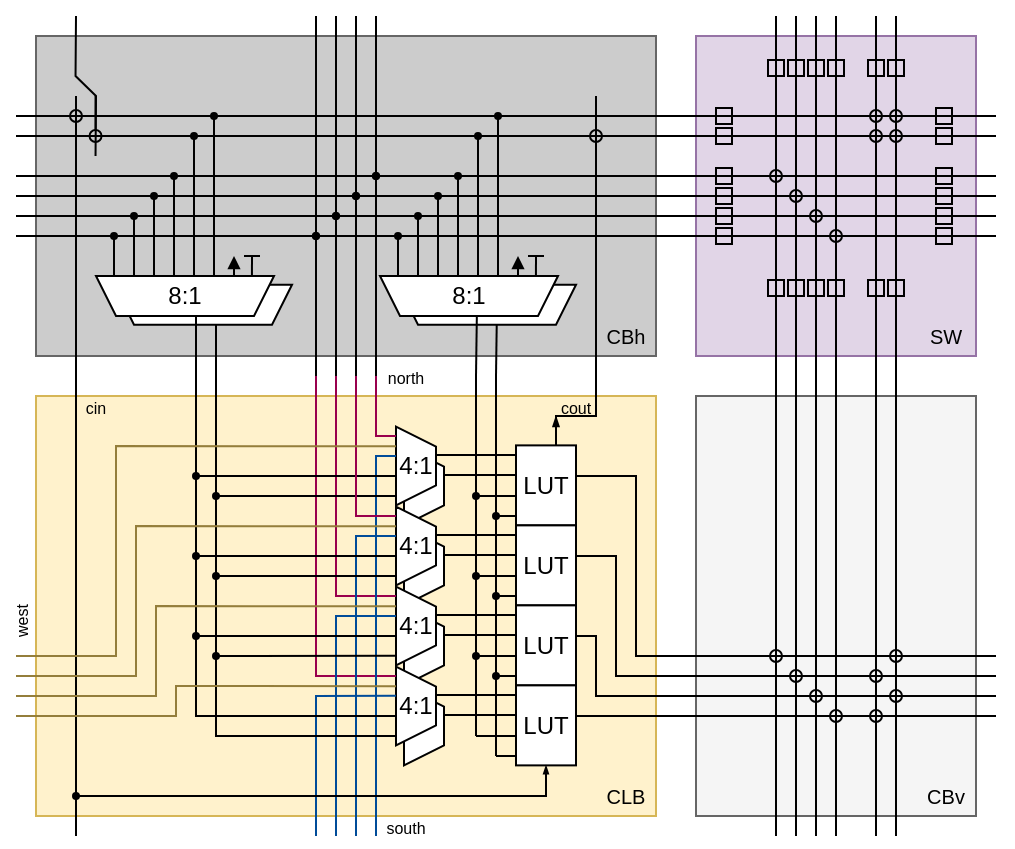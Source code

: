 <mxfile version="20.6.2" type="device"><diagram id="9KGzQhtidho0yr76nwJ4" name="Page-1"><mxGraphModel dx="777" dy="504" grid="1" gridSize="10" guides="0" tooltips="1" connect="1" arrows="1" fold="1" page="1" pageScale="1" pageWidth="827" pageHeight="1169" math="0" shadow="0"><root><mxCell id="0"/><mxCell id="1" parent="0"/><mxCell id="bEWMWgWFXNV8ZKnq5Obx-1" value="" style="rounded=0;whiteSpace=wrap;html=1;fillColor=#fff2cc;strokeColor=#d6b656;" parent="1" vertex="1"><mxGeometry x="80" y="270" width="310" height="210" as="geometry"/></mxCell><mxCell id="BEiH9vNHT9M3Co6_IEp4-1" value="" style="rounded=0;whiteSpace=wrap;html=1;fillColor=#CCCCCC;strokeColor=#666666;fontColor=#333333;" parent="1" vertex="1"><mxGeometry x="80" y="90" width="310" height="160" as="geometry"/></mxCell><mxCell id="BEiH9vNHT9M3Co6_IEp4-317" value="" style="endArrow=none;html=1;rounded=0;endFill=0;startArrow=blockThin;startFill=1;startSize=3;" parent="1" edge="1"><mxGeometry width="50" height="50" relative="1" as="geometry"><mxPoint x="340" y="280" as="sourcePoint"/><mxPoint x="340" y="300" as="targetPoint"/><Array as="points"/></mxGeometry></mxCell><mxCell id="BEiH9vNHT9M3Co6_IEp4-312" value="" style="endArrow=none;html=1;rounded=0;" parent="1" edge="1"><mxGeometry width="50" height="50" relative="1" as="geometry"><mxPoint x="360" y="260" as="sourcePoint"/><mxPoint x="340" y="300" as="targetPoint"/><Array as="points"><mxPoint x="360" y="280"/><mxPoint x="340" y="280"/></Array></mxGeometry></mxCell><mxCell id="BEiH9vNHT9M3Co6_IEp4-6" value="" style="rounded=0;whiteSpace=wrap;html=1;fillColor=#f5f5f5;strokeColor=#666666;fontColor=#333333;" parent="1" vertex="1"><mxGeometry x="410" y="270" width="140" height="210" as="geometry"/></mxCell><mxCell id="BEiH9vNHT9M3Co6_IEp4-21" value="" style="endArrow=none;html=1;rounded=0;" parent="1" edge="1"><mxGeometry width="50" height="50" relative="1" as="geometry"><mxPoint x="500" y="260" as="sourcePoint"/><mxPoint x="500" y="490" as="targetPoint"/><Array as="points"><mxPoint x="500" y="300"/><mxPoint x="500" y="310"/></Array></mxGeometry></mxCell><mxCell id="BEiH9vNHT9M3Co6_IEp4-22" value="" style="endArrow=none;html=1;rounded=0;" parent="1" edge="1"><mxGeometry width="50" height="50" relative="1" as="geometry"><mxPoint x="510" y="260" as="sourcePoint"/><mxPoint x="510" y="490" as="targetPoint"/><Array as="points"><mxPoint x="510" y="300"/><mxPoint x="510" y="310"/></Array></mxGeometry></mxCell><mxCell id="BEiH9vNHT9M3Co6_IEp4-56" value="CBv" style="text;html=1;strokeColor=none;fillColor=none;align=center;verticalAlign=middle;whiteSpace=wrap;rounded=0;strokeWidth=2;fontSize=10;" parent="1" vertex="1"><mxGeometry x="520" y="460" width="30" height="20" as="geometry"/></mxCell><mxCell id="BEiH9vNHT9M3Co6_IEp4-92" value="" style="endArrow=none;html=1;rounded=0;" parent="1" edge="1"><mxGeometry width="50" height="50" relative="1" as="geometry"><mxPoint x="300" y="440" as="sourcePoint"/><mxPoint x="300" y="260" as="targetPoint"/></mxGeometry></mxCell><mxCell id="BEiH9vNHT9M3Co6_IEp4-93" value="" style="endArrow=none;html=1;rounded=0;" parent="1" edge="1"><mxGeometry width="50" height="50" relative="1" as="geometry"><mxPoint x="310" y="450" as="sourcePoint"/><mxPoint x="310" y="260" as="targetPoint"/></mxGeometry></mxCell><mxCell id="BEiH9vNHT9M3Co6_IEp4-204" value="" style="group" parent="1" vertex="1" connectable="0"><mxGeometry x="260" y="280" width="90" height="54.69" as="geometry"/></mxCell><mxCell id="BEiH9vNHT9M3Co6_IEp4-202" value="" style="endArrow=none;html=1;rounded=0;startArrow=none;startFill=0;endSize=4;startSize=3;strokeWidth=1;entryX=0;entryY=0.5;entryDx=0;entryDy=0;" parent="BEiH9vNHT9M3Co6_IEp4-204" edge="1"><mxGeometry width="50" height="50" relative="1" as="geometry"><mxPoint x="20" y="29.55" as="sourcePoint"/><mxPoint x="60" y="29.55" as="targetPoint"/></mxGeometry></mxCell><mxCell id="BEiH9vNHT9M3Co6_IEp4-201" value="" style="shape=trapezoid;perimeter=trapezoidPerimeter;whiteSpace=wrap;html=1;fixedSize=1;size=10;direction=south;" parent="BEiH9vNHT9M3Co6_IEp4-204" vertex="1"><mxGeometry x="4" y="15.31" width="20" height="39.38" as="geometry"/></mxCell><mxCell id="BEiH9vNHT9M3Co6_IEp4-193" value="LUT" style="rounded=0;whiteSpace=wrap;html=1;" parent="BEiH9vNHT9M3Co6_IEp4-204" vertex="1"><mxGeometry x="60" y="14.69" width="30" height="40" as="geometry"/></mxCell><mxCell id="BEiH9vNHT9M3Co6_IEp4-194" value="4:1" style="shape=trapezoid;perimeter=trapezoidPerimeter;whiteSpace=wrap;html=1;fixedSize=1;size=10;direction=south;" parent="BEiH9vNHT9M3Co6_IEp4-204" vertex="1"><mxGeometry y="5.31" width="20" height="39.38" as="geometry"/></mxCell><mxCell id="BEiH9vNHT9M3Co6_IEp4-195" value="" style="endArrow=none;html=1;rounded=0;startArrow=oval;startFill=1;endSize=4;startSize=3;strokeWidth=1;" parent="BEiH9vNHT9M3Co6_IEp4-204" edge="1"><mxGeometry width="50" height="50" relative="1" as="geometry"><mxPoint x="50" y="50" as="sourcePoint"/><mxPoint x="60" y="50" as="targetPoint"/></mxGeometry></mxCell><mxCell id="BEiH9vNHT9M3Co6_IEp4-196" value="" style="endArrow=none;html=1;rounded=0;startArrow=oval;startFill=1;endSize=4;startSize=3;strokeWidth=1;" parent="BEiH9vNHT9M3Co6_IEp4-204" edge="1"><mxGeometry width="50" height="50" relative="1" as="geometry"><mxPoint x="40" y="40" as="sourcePoint"/><mxPoint x="60" y="40" as="targetPoint"/></mxGeometry></mxCell><mxCell id="BEiH9vNHT9M3Co6_IEp4-203" value="" style="endArrow=none;html=1;rounded=0;startArrow=none;startFill=0;endSize=4;startSize=3;strokeWidth=1;entryX=0;entryY=0.5;entryDx=0;entryDy=0;" parent="BEiH9vNHT9M3Co6_IEp4-204" edge="1"><mxGeometry width="50" height="50" relative="1" as="geometry"><mxPoint x="20.0" y="19.55" as="sourcePoint"/><mxPoint x="60.0" y="19.55" as="targetPoint"/></mxGeometry></mxCell><mxCell id="BEiH9vNHT9M3Co6_IEp4-205" value="" style="group" parent="1" vertex="1" connectable="0"><mxGeometry x="260" y="320" width="90" height="54.69" as="geometry"/></mxCell><mxCell id="BEiH9vNHT9M3Co6_IEp4-206" value="" style="endArrow=none;html=1;rounded=0;startArrow=none;startFill=0;endSize=4;startSize=3;strokeWidth=1;entryX=0;entryY=0.5;entryDx=0;entryDy=0;" parent="BEiH9vNHT9M3Co6_IEp4-205" edge="1"><mxGeometry width="50" height="50" relative="1" as="geometry"><mxPoint x="20" y="29.55" as="sourcePoint"/><mxPoint x="60" y="29.55" as="targetPoint"/></mxGeometry></mxCell><mxCell id="BEiH9vNHT9M3Co6_IEp4-207" value="" style="shape=trapezoid;perimeter=trapezoidPerimeter;whiteSpace=wrap;html=1;fixedSize=1;size=10;direction=south;" parent="BEiH9vNHT9M3Co6_IEp4-205" vertex="1"><mxGeometry x="4" y="15.31" width="20" height="39.38" as="geometry"/></mxCell><mxCell id="BEiH9vNHT9M3Co6_IEp4-208" value="LUT" style="rounded=0;whiteSpace=wrap;html=1;" parent="BEiH9vNHT9M3Co6_IEp4-205" vertex="1"><mxGeometry x="60" y="14.69" width="30" height="40" as="geometry"/></mxCell><mxCell id="BEiH9vNHT9M3Co6_IEp4-209" value="4:1" style="shape=trapezoid;perimeter=trapezoidPerimeter;whiteSpace=wrap;html=1;fixedSize=1;size=10;direction=south;" parent="BEiH9vNHT9M3Co6_IEp4-205" vertex="1"><mxGeometry y="5.31" width="20" height="39.38" as="geometry"/></mxCell><mxCell id="BEiH9vNHT9M3Co6_IEp4-210" value="" style="endArrow=none;html=1;rounded=0;startArrow=oval;startFill=1;endSize=4;startSize=3;strokeWidth=1;" parent="BEiH9vNHT9M3Co6_IEp4-205" edge="1"><mxGeometry width="50" height="50" relative="1" as="geometry"><mxPoint x="50" y="50" as="sourcePoint"/><mxPoint x="60" y="50" as="targetPoint"/></mxGeometry></mxCell><mxCell id="BEiH9vNHT9M3Co6_IEp4-211" value="" style="endArrow=none;html=1;rounded=0;startArrow=oval;startFill=1;endSize=4;startSize=3;strokeWidth=1;" parent="BEiH9vNHT9M3Co6_IEp4-205" edge="1"><mxGeometry width="50" height="50" relative="1" as="geometry"><mxPoint x="40" y="40" as="sourcePoint"/><mxPoint x="60" y="40" as="targetPoint"/></mxGeometry></mxCell><mxCell id="BEiH9vNHT9M3Co6_IEp4-212" value="" style="endArrow=none;html=1;rounded=0;startArrow=none;startFill=0;endSize=4;startSize=3;strokeWidth=1;entryX=0;entryY=0.5;entryDx=0;entryDy=0;" parent="BEiH9vNHT9M3Co6_IEp4-205" edge="1"><mxGeometry width="50" height="50" relative="1" as="geometry"><mxPoint x="20.0" y="19.55" as="sourcePoint"/><mxPoint x="60.0" y="19.55" as="targetPoint"/></mxGeometry></mxCell><mxCell id="BEiH9vNHT9M3Co6_IEp4-213" value="" style="group" parent="1" vertex="1" connectable="0"><mxGeometry x="260" y="360" width="90" height="54.69" as="geometry"/></mxCell><mxCell id="BEiH9vNHT9M3Co6_IEp4-214" value="" style="endArrow=none;html=1;rounded=0;startArrow=none;startFill=0;endSize=4;startSize=3;strokeWidth=1;entryX=0;entryY=0.5;entryDx=0;entryDy=0;" parent="BEiH9vNHT9M3Co6_IEp4-213" edge="1"><mxGeometry width="50" height="50" relative="1" as="geometry"><mxPoint x="20" y="29.55" as="sourcePoint"/><mxPoint x="60" y="29.55" as="targetPoint"/></mxGeometry></mxCell><mxCell id="BEiH9vNHT9M3Co6_IEp4-215" value="" style="shape=trapezoid;perimeter=trapezoidPerimeter;whiteSpace=wrap;html=1;fixedSize=1;size=10;direction=south;" parent="BEiH9vNHT9M3Co6_IEp4-213" vertex="1"><mxGeometry x="4" y="15.31" width="20" height="39.38" as="geometry"/></mxCell><mxCell id="BEiH9vNHT9M3Co6_IEp4-216" value="LUT" style="rounded=0;whiteSpace=wrap;html=1;" parent="BEiH9vNHT9M3Co6_IEp4-213" vertex="1"><mxGeometry x="60" y="14.69" width="30" height="40" as="geometry"/></mxCell><mxCell id="BEiH9vNHT9M3Co6_IEp4-217" value="4:1" style="shape=trapezoid;perimeter=trapezoidPerimeter;whiteSpace=wrap;html=1;fixedSize=1;size=10;direction=south;" parent="BEiH9vNHT9M3Co6_IEp4-213" vertex="1"><mxGeometry y="5.31" width="20" height="39.38" as="geometry"/></mxCell><mxCell id="BEiH9vNHT9M3Co6_IEp4-218" value="" style="endArrow=none;html=1;rounded=0;startArrow=oval;startFill=1;endSize=4;startSize=3;strokeWidth=1;" parent="BEiH9vNHT9M3Co6_IEp4-213" edge="1"><mxGeometry width="50" height="50" relative="1" as="geometry"><mxPoint x="50" y="50" as="sourcePoint"/><mxPoint x="60" y="50" as="targetPoint"/></mxGeometry></mxCell><mxCell id="BEiH9vNHT9M3Co6_IEp4-219" value="" style="endArrow=none;html=1;rounded=0;startArrow=oval;startFill=1;endSize=4;startSize=3;strokeWidth=1;" parent="BEiH9vNHT9M3Co6_IEp4-213" edge="1"><mxGeometry width="50" height="50" relative="1" as="geometry"><mxPoint x="40" y="40" as="sourcePoint"/><mxPoint x="60" y="40" as="targetPoint"/></mxGeometry></mxCell><mxCell id="BEiH9vNHT9M3Co6_IEp4-220" value="" style="endArrow=none;html=1;rounded=0;startArrow=none;startFill=0;endSize=4;startSize=3;strokeWidth=1;entryX=0;entryY=0.5;entryDx=0;entryDy=0;" parent="BEiH9vNHT9M3Co6_IEp4-213" edge="1"><mxGeometry width="50" height="50" relative="1" as="geometry"><mxPoint x="20.0" y="19.55" as="sourcePoint"/><mxPoint x="60.0" y="19.55" as="targetPoint"/></mxGeometry></mxCell><mxCell id="BEiH9vNHT9M3Co6_IEp4-221" value="" style="group" parent="1" vertex="1" connectable="0"><mxGeometry x="260" y="400" width="90" height="54.69" as="geometry"/></mxCell><mxCell id="BEiH9vNHT9M3Co6_IEp4-222" value="" style="endArrow=none;html=1;rounded=0;startArrow=none;startFill=0;endSize=4;startSize=3;strokeWidth=1;entryX=0;entryY=0.5;entryDx=0;entryDy=0;" parent="BEiH9vNHT9M3Co6_IEp4-221" edge="1"><mxGeometry width="50" height="50" relative="1" as="geometry"><mxPoint x="20" y="29.55" as="sourcePoint"/><mxPoint x="60" y="29.55" as="targetPoint"/></mxGeometry></mxCell><mxCell id="BEiH9vNHT9M3Co6_IEp4-223" value="" style="shape=trapezoid;perimeter=trapezoidPerimeter;whiteSpace=wrap;html=1;fixedSize=1;size=10;direction=south;" parent="BEiH9vNHT9M3Co6_IEp4-221" vertex="1"><mxGeometry x="4" y="15.31" width="20" height="39.38" as="geometry"/></mxCell><mxCell id="BEiH9vNHT9M3Co6_IEp4-224" value="LUT" style="rounded=0;whiteSpace=wrap;html=1;" parent="BEiH9vNHT9M3Co6_IEp4-221" vertex="1"><mxGeometry x="60" y="14.69" width="30" height="40" as="geometry"/></mxCell><mxCell id="BEiH9vNHT9M3Co6_IEp4-225" value="4:1" style="shape=trapezoid;perimeter=trapezoidPerimeter;whiteSpace=wrap;html=1;fixedSize=1;size=10;direction=south;" parent="BEiH9vNHT9M3Co6_IEp4-221" vertex="1"><mxGeometry y="5.31" width="20" height="39.38" as="geometry"/></mxCell><mxCell id="BEiH9vNHT9M3Co6_IEp4-226" value="" style="endArrow=none;html=1;rounded=0;startArrow=none;startFill=0;endSize=4;startSize=3;strokeWidth=1;" parent="BEiH9vNHT9M3Co6_IEp4-221" edge="1"><mxGeometry width="50" height="50" relative="1" as="geometry"><mxPoint x="50" y="50" as="sourcePoint"/><mxPoint x="60" y="50" as="targetPoint"/></mxGeometry></mxCell><mxCell id="BEiH9vNHT9M3Co6_IEp4-227" value="" style="endArrow=none;html=1;rounded=0;startArrow=none;startFill=0;endSize=4;startSize=3;strokeWidth=1;" parent="BEiH9vNHT9M3Co6_IEp4-221" edge="1"><mxGeometry width="50" height="50" relative="1" as="geometry"><mxPoint x="40" y="40" as="sourcePoint"/><mxPoint x="60" y="40" as="targetPoint"/></mxGeometry></mxCell><mxCell id="BEiH9vNHT9M3Co6_IEp4-228" value="" style="endArrow=none;html=1;rounded=0;startArrow=none;startFill=0;endSize=4;startSize=3;strokeWidth=1;entryX=0;entryY=0.5;entryDx=0;entryDy=0;" parent="BEiH9vNHT9M3Co6_IEp4-221" edge="1"><mxGeometry width="50" height="50" relative="1" as="geometry"><mxPoint x="20.0" y="19.55" as="sourcePoint"/><mxPoint x="60.0" y="19.55" as="targetPoint"/></mxGeometry></mxCell><mxCell id="BEiH9vNHT9M3Co6_IEp4-230" value="" style="endArrow=none;html=1;rounded=0;strokeColor=#99004D;" parent="1" edge="1"><mxGeometry width="50" height="50" relative="1" as="geometry"><mxPoint x="260" y="290" as="sourcePoint"/><mxPoint x="250" y="260" as="targetPoint"/><Array as="points"><mxPoint x="250" y="290"/></Array></mxGeometry></mxCell><mxCell id="BEiH9vNHT9M3Co6_IEp4-234" value="" style="endArrow=none;html=1;rounded=0;strokeColor=#99004D;" parent="1" edge="1"><mxGeometry width="50" height="50" relative="1" as="geometry"><mxPoint x="260" y="370" as="sourcePoint"/><mxPoint x="230" y="260" as="targetPoint"/><Array as="points"><mxPoint x="230" y="370"/></Array></mxGeometry></mxCell><mxCell id="BEiH9vNHT9M3Co6_IEp4-235" value="" style="endArrow=none;html=1;rounded=0;strokeColor=#99004D;" parent="1" edge="1"><mxGeometry width="50" height="50" relative="1" as="geometry"><mxPoint x="260" y="410.0" as="sourcePoint"/><mxPoint x="220" y="260" as="targetPoint"/><Array as="points"><mxPoint x="220" y="410"/></Array></mxGeometry></mxCell><mxCell id="BEiH9vNHT9M3Co6_IEp4-236" value="" style="endArrow=none;html=1;rounded=0;strokeColor=#004C99;" parent="1" edge="1"><mxGeometry width="50" height="50" relative="1" as="geometry"><mxPoint x="260" y="300.0" as="sourcePoint"/><mxPoint x="250" y="490" as="targetPoint"/><Array as="points"><mxPoint x="250" y="300"/></Array></mxGeometry></mxCell><mxCell id="BEiH9vNHT9M3Co6_IEp4-237" value="" style="endArrow=oval;html=1;rounded=0;startArrow=none;startFill=0;endFill=1;endSize=3;" parent="1" edge="1"><mxGeometry width="50" height="50" relative="1" as="geometry"><mxPoint x="260" y="310" as="sourcePoint"/><mxPoint x="160" y="310" as="targetPoint"/></mxGeometry></mxCell><mxCell id="BEiH9vNHT9M3Co6_IEp4-238" value="" style="endArrow=oval;html=1;rounded=0;startArrow=none;startFill=0;endFill=1;endSize=3;" parent="1" edge="1"><mxGeometry width="50" height="50" relative="1" as="geometry"><mxPoint x="260" y="320" as="sourcePoint"/><mxPoint x="170" y="320" as="targetPoint"/></mxGeometry></mxCell><mxCell id="BEiH9vNHT9M3Co6_IEp4-239" value="" style="endArrow=none;html=1;rounded=0;strokeColor=#99004D;" parent="1" edge="1"><mxGeometry width="50" height="50" relative="1" as="geometry"><mxPoint x="260" y="330" as="sourcePoint"/><mxPoint x="240" y="260" as="targetPoint"/><Array as="points"><mxPoint x="240" y="330"/></Array></mxGeometry></mxCell><mxCell id="BEiH9vNHT9M3Co6_IEp4-240" value="" style="endArrow=none;html=1;rounded=0;strokeColor=#004C99;" parent="1" edge="1"><mxGeometry width="50" height="50" relative="1" as="geometry"><mxPoint x="260" y="340" as="sourcePoint"/><mxPoint x="240" y="490" as="targetPoint"/><Array as="points"><mxPoint x="240" y="340"/></Array></mxGeometry></mxCell><mxCell id="BEiH9vNHT9M3Co6_IEp4-242" value="" style="endArrow=oval;html=1;rounded=0;endSize=3;endFill=1;" parent="1" edge="1"><mxGeometry width="50" height="50" relative="1" as="geometry"><mxPoint x="260" y="350" as="sourcePoint"/><mxPoint x="160" y="350" as="targetPoint"/></mxGeometry></mxCell><mxCell id="BEiH9vNHT9M3Co6_IEp4-243" value="" style="endArrow=oval;html=1;rounded=0;endSize=3;endFill=1;" parent="1" edge="1"><mxGeometry width="50" height="50" relative="1" as="geometry"><mxPoint x="260" y="360" as="sourcePoint"/><mxPoint x="170" y="360" as="targetPoint"/></mxGeometry></mxCell><mxCell id="BEiH9vNHT9M3Co6_IEp4-244" value="" style="endArrow=none;html=1;rounded=0;strokeColor=#004C99;" parent="1" edge="1"><mxGeometry width="50" height="50" relative="1" as="geometry"><mxPoint x="260" y="380" as="sourcePoint"/><mxPoint x="230" y="490" as="targetPoint"/><Array as="points"><mxPoint x="230" y="380"/></Array></mxGeometry></mxCell><mxCell id="BEiH9vNHT9M3Co6_IEp4-245" value="" style="endArrow=oval;html=1;rounded=0;endSize=3;endFill=1;" parent="1" edge="1"><mxGeometry width="50" height="50" relative="1" as="geometry"><mxPoint x="260" y="390" as="sourcePoint"/><mxPoint x="160" y="390" as="targetPoint"/></mxGeometry></mxCell><mxCell id="BEiH9vNHT9M3Co6_IEp4-246" value="" style="endArrow=oval;html=1;rounded=0;endSize=3;endFill=1;" parent="1" edge="1"><mxGeometry width="50" height="50" relative="1" as="geometry"><mxPoint x="260" y="399.84" as="sourcePoint"/><mxPoint x="170" y="400" as="targetPoint"/></mxGeometry></mxCell><mxCell id="BEiH9vNHT9M3Co6_IEp4-247" value="" style="endArrow=none;html=1;rounded=0;strokeColor=#004C99;" parent="1" edge="1"><mxGeometry width="50" height="50" relative="1" as="geometry"><mxPoint x="260" y="419.92" as="sourcePoint"/><mxPoint x="220" y="490" as="targetPoint"/><Array as="points"><mxPoint x="220" y="420"/></Array></mxGeometry></mxCell><mxCell id="BEiH9vNHT9M3Co6_IEp4-248" value="" style="endArrow=none;html=1;rounded=0;" parent="1" edge="1"><mxGeometry width="50" height="50" relative="1" as="geometry"><mxPoint x="260" y="430.0" as="sourcePoint"/><mxPoint x="160" y="260" as="targetPoint"/><Array as="points"><mxPoint x="160" y="430"/></Array></mxGeometry></mxCell><mxCell id="BEiH9vNHT9M3Co6_IEp4-249" value="" style="endArrow=none;html=1;rounded=0;" parent="1" edge="1"><mxGeometry width="50" height="50" relative="1" as="geometry"><mxPoint x="260" y="440.0" as="sourcePoint"/><mxPoint x="170" y="260" as="targetPoint"/><Array as="points"><mxPoint x="170" y="440"/></Array></mxGeometry></mxCell><mxCell id="BEiH9vNHT9M3Co6_IEp4-310" value="" style="endArrow=none;html=1;rounded=0;exitX=0.5;exitY=1;exitDx=0;exitDy=0;endFill=0;startArrow=blockThin;startFill=1;endSize=5;startSize=2;" parent="1" source="BEiH9vNHT9M3Co6_IEp4-224" edge="1"><mxGeometry width="50" height="50" relative="1" as="geometry"><mxPoint x="340" y="460" as="sourcePoint"/><mxPoint x="100" y="260" as="targetPoint"/><Array as="points"><mxPoint x="335" y="470"/><mxPoint x="100" y="470"/></Array></mxGeometry></mxCell><mxCell id="BEiH9vNHT9M3Co6_IEp4-313" value="" style="endArrow=none;html=1;rounded=0;" parent="1" edge="1"><mxGeometry width="50" height="50" relative="1" as="geometry"><mxPoint x="400" y="400" as="sourcePoint"/><mxPoint x="350" y="310" as="targetPoint"/><Array as="points"><mxPoint x="380" y="400"/><mxPoint x="380" y="310"/><mxPoint x="350" y="310"/></Array></mxGeometry></mxCell><mxCell id="BEiH9vNHT9M3Co6_IEp4-314" value="" style="endArrow=none;html=1;rounded=0;" parent="1" edge="1"><mxGeometry width="50" height="50" relative="1" as="geometry"><mxPoint x="400" y="410" as="sourcePoint"/><mxPoint x="350" y="350" as="targetPoint"/><Array as="points"><mxPoint x="370" y="410"/><mxPoint x="370" y="350"/><mxPoint x="350" y="350"/></Array></mxGeometry></mxCell><mxCell id="BEiH9vNHT9M3Co6_IEp4-315" value="" style="endArrow=none;html=1;rounded=0;" parent="1" edge="1"><mxGeometry width="50" height="50" relative="1" as="geometry"><mxPoint x="400" y="420" as="sourcePoint"/><mxPoint x="350" y="390" as="targetPoint"/><Array as="points"><mxPoint x="360" y="420"/><mxPoint x="360" y="390"/><mxPoint x="350" y="390"/></Array></mxGeometry></mxCell><mxCell id="BEiH9vNHT9M3Co6_IEp4-316" value="" style="endArrow=none;html=1;rounded=0;" parent="1" edge="1"><mxGeometry width="50" height="50" relative="1" as="geometry"><mxPoint x="400" y="430" as="sourcePoint"/><mxPoint x="350" y="430" as="targetPoint"/><Array as="points"><mxPoint x="350" y="430"/></Array></mxGeometry></mxCell><mxCell id="_3s3jiyZv3Z9UE-ZHLpk-1" value="" style="endArrow=none;html=1;rounded=0;" parent="1" edge="1"><mxGeometry width="50" height="50" relative="1" as="geometry"><mxPoint x="450" y="260" as="sourcePoint"/><mxPoint x="450" y="490" as="targetPoint"/><Array as="points"/></mxGeometry></mxCell><mxCell id="_3s3jiyZv3Z9UE-ZHLpk-2" value="" style="endArrow=none;html=1;rounded=0;" parent="1" edge="1"><mxGeometry width="50" height="50" relative="1" as="geometry"><mxPoint x="460" y="260" as="sourcePoint"/><mxPoint x="460" y="490.0" as="targetPoint"/><Array as="points"/></mxGeometry></mxCell><mxCell id="_3s3jiyZv3Z9UE-ZHLpk-3" value="" style="endArrow=none;html=1;rounded=0;" parent="1" edge="1"><mxGeometry width="50" height="50" relative="1" as="geometry"><mxPoint x="470" y="260" as="sourcePoint"/><mxPoint x="470" y="490.0" as="targetPoint"/><Array as="points"/></mxGeometry></mxCell><mxCell id="_3s3jiyZv3Z9UE-ZHLpk-4" value="" style="endArrow=none;html=1;rounded=0;" parent="1" edge="1"><mxGeometry width="50" height="50" relative="1" as="geometry"><mxPoint x="480" y="260" as="sourcePoint"/><mxPoint x="480" y="490.0" as="targetPoint"/><Array as="points"/></mxGeometry></mxCell><mxCell id="_3s3jiyZv3Z9UE-ZHLpk-12" value="" style="group;rotation=0;" parent="1" vertex="1" connectable="0"><mxGeometry x="440" y="390" width="50" height="50" as="geometry"/></mxCell><mxCell id="_3s3jiyZv3Z9UE-ZHLpk-13" value="" style="endArrow=none;html=1;rounded=0;" parent="_3s3jiyZv3Z9UE-ZHLpk-12" edge="1"><mxGeometry width="50" height="50" relative="1" as="geometry"><mxPoint x="10" y="50" as="sourcePoint"/><mxPoint x="10" as="targetPoint"/></mxGeometry></mxCell><mxCell id="_3s3jiyZv3Z9UE-ZHLpk-14" value="" style="endArrow=none;html=1;rounded=0;startArrow=oval;startFill=0;" parent="_3s3jiyZv3Z9UE-ZHLpk-12" edge="1"><mxGeometry width="50" height="50" relative="1" as="geometry"><mxPoint x="10" y="10" as="sourcePoint"/><mxPoint y="10" as="targetPoint"/></mxGeometry></mxCell><mxCell id="_3s3jiyZv3Z9UE-ZHLpk-15" value="" style="endArrow=none;html=1;rounded=0;startArrow=oval;startFill=0;" parent="_3s3jiyZv3Z9UE-ZHLpk-12" edge="1"><mxGeometry width="50" height="50" relative="1" as="geometry"><mxPoint x="20" y="20" as="sourcePoint"/><mxPoint x="10" y="20" as="targetPoint"/></mxGeometry></mxCell><mxCell id="_3s3jiyZv3Z9UE-ZHLpk-16" value="" style="endArrow=none;html=1;rounded=0;startArrow=oval;startFill=0;" parent="_3s3jiyZv3Z9UE-ZHLpk-12" edge="1"><mxGeometry width="50" height="50" relative="1" as="geometry"><mxPoint x="30" y="30" as="sourcePoint"/><mxPoint x="20" y="30" as="targetPoint"/></mxGeometry></mxCell><mxCell id="_3s3jiyZv3Z9UE-ZHLpk-17" value="" style="endArrow=none;html=1;rounded=0;startArrow=oval;startFill=0;" parent="_3s3jiyZv3Z9UE-ZHLpk-12" edge="1"><mxGeometry width="50" height="50" relative="1" as="geometry"><mxPoint x="40" y="40" as="sourcePoint"/><mxPoint x="30" y="40" as="targetPoint"/></mxGeometry></mxCell><mxCell id="_3s3jiyZv3Z9UE-ZHLpk-18" value="" style="endArrow=none;html=1;rounded=0;" parent="_3s3jiyZv3Z9UE-ZHLpk-12" edge="1"><mxGeometry width="50" height="50" relative="1" as="geometry"><mxPoint x="20" y="50" as="sourcePoint"/><mxPoint x="20" as="targetPoint"/></mxGeometry></mxCell><mxCell id="_3s3jiyZv3Z9UE-ZHLpk-19" value="" style="endArrow=none;html=1;rounded=0;" parent="_3s3jiyZv3Z9UE-ZHLpk-12" edge="1"><mxGeometry width="50" height="50" relative="1" as="geometry"><mxPoint x="30" y="50" as="sourcePoint"/><mxPoint x="30" as="targetPoint"/></mxGeometry></mxCell><mxCell id="_3s3jiyZv3Z9UE-ZHLpk-20" value="" style="endArrow=none;html=1;rounded=0;" parent="_3s3jiyZv3Z9UE-ZHLpk-12" edge="1"><mxGeometry width="50" height="50" relative="1" as="geometry"><mxPoint x="40" y="50" as="sourcePoint"/><mxPoint x="40" as="targetPoint"/></mxGeometry></mxCell><mxCell id="_3s3jiyZv3Z9UE-ZHLpk-21" value="" style="endArrow=none;html=1;rounded=0;" parent="_3s3jiyZv3Z9UE-ZHLpk-12" edge="1"><mxGeometry width="50" height="50" relative="1" as="geometry"><mxPoint y="10" as="sourcePoint"/><mxPoint x="50" y="10" as="targetPoint"/></mxGeometry></mxCell><mxCell id="_3s3jiyZv3Z9UE-ZHLpk-22" value="" style="endArrow=none;html=1;rounded=0;" parent="_3s3jiyZv3Z9UE-ZHLpk-12" edge="1"><mxGeometry width="50" height="50" relative="1" as="geometry"><mxPoint y="20" as="sourcePoint"/><mxPoint x="50" y="20" as="targetPoint"/></mxGeometry></mxCell><mxCell id="_3s3jiyZv3Z9UE-ZHLpk-23" value="" style="endArrow=none;html=1;rounded=0;" parent="_3s3jiyZv3Z9UE-ZHLpk-12" edge="1"><mxGeometry width="50" height="50" relative="1" as="geometry"><mxPoint y="30" as="sourcePoint"/><mxPoint x="50" y="30" as="targetPoint"/></mxGeometry></mxCell><mxCell id="_3s3jiyZv3Z9UE-ZHLpk-24" value="" style="endArrow=none;html=1;rounded=0;" parent="_3s3jiyZv3Z9UE-ZHLpk-12" edge="1"><mxGeometry width="50" height="50" relative="1" as="geometry"><mxPoint y="40" as="sourcePoint"/><mxPoint x="50" y="40" as="targetPoint"/></mxGeometry></mxCell><mxCell id="_3s3jiyZv3Z9UE-ZHLpk-25" value="" style="endArrow=none;html=1;rounded=0;strokeWidth=1;fontSize=10;startSize=3;endSize=3;" parent="1" edge="1"><mxGeometry width="50" height="50" relative="1" as="geometry"><mxPoint x="400" y="400" as="sourcePoint"/><mxPoint x="560" y="400" as="targetPoint"/></mxGeometry></mxCell><mxCell id="_3s3jiyZv3Z9UE-ZHLpk-26" value="" style="endArrow=none;html=1;rounded=0;strokeWidth=1;fontSize=10;startSize=3;endSize=3;" parent="1" edge="1"><mxGeometry width="50" height="50" relative="1" as="geometry"><mxPoint x="400" y="410" as="sourcePoint"/><mxPoint x="450" y="410" as="targetPoint"/></mxGeometry></mxCell><mxCell id="_3s3jiyZv3Z9UE-ZHLpk-27" value="" style="endArrow=none;html=1;rounded=0;strokeWidth=1;fontSize=10;startSize=3;endSize=3;" parent="1" edge="1"><mxGeometry width="50" height="50" relative="1" as="geometry"><mxPoint x="400" y="420" as="sourcePoint"/><mxPoint x="560" y="420" as="targetPoint"/></mxGeometry></mxCell><mxCell id="_3s3jiyZv3Z9UE-ZHLpk-28" value="" style="endArrow=none;html=1;rounded=0;strokeWidth=1;fontSize=10;startSize=3;endSize=3;" parent="1" edge="1"><mxGeometry width="50" height="50" relative="1" as="geometry"><mxPoint x="400" y="430" as="sourcePoint"/><mxPoint x="560" y="430" as="targetPoint"/></mxGeometry></mxCell><mxCell id="_3s3jiyZv3Z9UE-ZHLpk-29" value="" style="endArrow=none;html=1;rounded=0;startArrow=oval;startFill=0;" parent="1" edge="1"><mxGeometry width="50" height="50" relative="1" as="geometry"><mxPoint x="510.0" y="400" as="sourcePoint"/><mxPoint x="490" y="400" as="targetPoint"/></mxGeometry></mxCell><mxCell id="_3s3jiyZv3Z9UE-ZHLpk-30" value="" style="endArrow=none;html=1;rounded=0;startArrow=oval;startFill=0;" parent="1" edge="1"><mxGeometry width="50" height="50" relative="1" as="geometry"><mxPoint x="500.0" y="400" as="sourcePoint"/><mxPoint x="500" y="400" as="targetPoint"/></mxGeometry></mxCell><mxCell id="7t7pYtfQSMFKUJXyZif--1" value="" style="endArrow=none;html=1;rounded=0;startArrow=none;startFill=0;endFill=0;endSize=3;" parent="1" edge="1"><mxGeometry width="50" height="50" relative="1" as="geometry"><mxPoint x="360" y="140" as="sourcePoint"/><mxPoint x="360" y="260" as="targetPoint"/></mxGeometry></mxCell><mxCell id="BEiH9vNHT9M3Co6_IEp4-168" value="" style="endArrow=none;html=1;rounded=0;" parent="1" edge="1"><mxGeometry width="50" height="50" relative="1" as="geometry"><mxPoint x="310" y="260" as="sourcePoint"/><mxPoint x="310.42" y="230" as="targetPoint"/></mxGeometry></mxCell><mxCell id="BEiH9vNHT9M3Co6_IEp4-2" value="8:1" style="shape=trapezoid;perimeter=trapezoidPerimeter;whiteSpace=wrap;html=1;fixedSize=1;size=10;direction=west;" parent="1" vertex="1"><mxGeometry x="261" y="214.38" width="89" height="20" as="geometry"/></mxCell><mxCell id="BEiH9vNHT9M3Co6_IEp4-15" value="" style="endArrow=none;html=1;rounded=0;" parent="1" edge="1"><mxGeometry width="50" height="50" relative="1" as="geometry"><mxPoint x="400" y="190" as="sourcePoint"/><mxPoint x="70" y="190" as="targetPoint"/></mxGeometry></mxCell><mxCell id="BEiH9vNHT9M3Co6_IEp4-16" value="" style="endArrow=none;html=1;rounded=0;" parent="1" edge="1"><mxGeometry width="50" height="50" relative="1" as="geometry"><mxPoint x="400" y="180" as="sourcePoint"/><mxPoint x="70" y="180" as="targetPoint"/></mxGeometry></mxCell><mxCell id="BEiH9vNHT9M3Co6_IEp4-17" value="" style="endArrow=none;html=1;rounded=0;" parent="1" edge="1"><mxGeometry width="50" height="50" relative="1" as="geometry"><mxPoint x="400" y="170" as="sourcePoint"/><mxPoint x="70" y="170" as="targetPoint"/></mxGeometry></mxCell><mxCell id="BEiH9vNHT9M3Co6_IEp4-18" value="" style="endArrow=none;html=1;rounded=0;" parent="1" edge="1"><mxGeometry width="50" height="50" relative="1" as="geometry"><mxPoint x="400" y="160" as="sourcePoint"/><mxPoint x="70" y="160" as="targetPoint"/></mxGeometry></mxCell><mxCell id="BEiH9vNHT9M3Co6_IEp4-19" value="" style="endArrow=none;html=1;rounded=0;" parent="1" edge="1"><mxGeometry width="50" height="50" relative="1" as="geometry"><mxPoint x="400" y="140" as="sourcePoint"/><mxPoint x="70" y="140" as="targetPoint"/><Array as="points"><mxPoint x="340" y="140"/><mxPoint x="330" y="140"/></Array></mxGeometry></mxCell><mxCell id="BEiH9vNHT9M3Co6_IEp4-20" value="" style="endArrow=none;html=1;rounded=0;" parent="1" edge="1"><mxGeometry width="50" height="50" relative="1" as="geometry"><mxPoint x="400" y="130" as="sourcePoint"/><mxPoint x="70" y="130" as="targetPoint"/><Array as="points"><mxPoint x="340" y="130"/><mxPoint x="330" y="130"/></Array></mxGeometry></mxCell><mxCell id="BEiH9vNHT9M3Co6_IEp4-23" value="" style="endArrow=none;html=1;rounded=0;startArrow=oval;startFill=0;" parent="1" edge="1"><mxGeometry width="50" height="50" relative="1" as="geometry"><mxPoint x="100" y="130" as="sourcePoint"/><mxPoint x="100" y="150" as="targetPoint"/></mxGeometry></mxCell><mxCell id="BEiH9vNHT9M3Co6_IEp4-54" value="CBh" style="text;html=1;strokeColor=none;fillColor=none;align=center;verticalAlign=middle;whiteSpace=wrap;rounded=0;strokeWidth=2;fontSize=10;" parent="1" vertex="1"><mxGeometry x="360" y="230" width="30" height="20" as="geometry"/></mxCell><mxCell id="BEiH9vNHT9M3Co6_IEp4-62" value="" style="endArrow=none;html=1;rounded=0;strokeWidth=1;fontSize=10;startSize=3;endSize=3;" parent="1" edge="1"><mxGeometry width="50" height="50" relative="1" as="geometry"><mxPoint x="100" y="260" as="sourcePoint"/><mxPoint x="100" y="120" as="targetPoint"/></mxGeometry></mxCell><mxCell id="BEiH9vNHT9M3Co6_IEp4-117" value="8:1" style="shape=trapezoid;perimeter=trapezoidPerimeter;whiteSpace=wrap;html=1;fixedSize=1;size=10;direction=west;" parent="1" vertex="1"><mxGeometry x="252" y="210" width="89" height="20" as="geometry"/></mxCell><mxCell id="BEiH9vNHT9M3Co6_IEp4-118" value="" style="endArrow=none;html=1;rounded=0;endFill=0;startArrow=baseDash;startFill=0;entryX=0.124;entryY=1;entryDx=0;entryDy=0;entryPerimeter=0;" parent="1" target="BEiH9vNHT9M3Co6_IEp4-117" edge="1"><mxGeometry width="50" height="50" relative="1" as="geometry"><mxPoint x="330" y="200" as="sourcePoint"/><mxPoint x="339.72" y="210" as="targetPoint"/><Array as="points"/></mxGeometry></mxCell><mxCell id="BEiH9vNHT9M3Co6_IEp4-119" value="" style="endArrow=none;html=1;rounded=0;startArrow=oval;startFill=1;endSize=4;startSize=3;strokeWidth=1;" parent="1" edge="1"><mxGeometry width="50" height="50" relative="1" as="geometry"><mxPoint x="311" y="130" as="sourcePoint"/><mxPoint x="311" y="210" as="targetPoint"/></mxGeometry></mxCell><mxCell id="BEiH9vNHT9M3Co6_IEp4-120" value="" style="endArrow=none;html=1;rounded=0;startArrow=oval;startFill=1;endSize=4;startSize=3;strokeWidth=1;" parent="1" edge="1"><mxGeometry width="50" height="50" relative="1" as="geometry"><mxPoint x="301" y="140" as="sourcePoint"/><mxPoint x="301" y="210" as="targetPoint"/></mxGeometry></mxCell><mxCell id="BEiH9vNHT9M3Co6_IEp4-121" value="" style="endArrow=none;html=1;rounded=0;startArrow=oval;startFill=1;endSize=4;startSize=3;strokeWidth=1;" parent="1" edge="1"><mxGeometry width="50" height="50" relative="1" as="geometry"><mxPoint x="291" y="160" as="sourcePoint"/><mxPoint x="291" y="210" as="targetPoint"/></mxGeometry></mxCell><mxCell id="BEiH9vNHT9M3Co6_IEp4-122" value="" style="endArrow=none;html=1;rounded=0;startArrow=oval;startFill=1;endSize=4;startSize=3;strokeWidth=1;" parent="1" edge="1"><mxGeometry width="50" height="50" relative="1" as="geometry"><mxPoint x="281" y="170" as="sourcePoint"/><mxPoint x="281" y="210" as="targetPoint"/></mxGeometry></mxCell><mxCell id="BEiH9vNHT9M3Co6_IEp4-123" value="" style="endArrow=none;html=1;rounded=0;startArrow=oval;startFill=1;endSize=4;startSize=3;strokeWidth=1;" parent="1" edge="1"><mxGeometry width="50" height="50" relative="1" as="geometry"><mxPoint x="271" y="180" as="sourcePoint"/><mxPoint x="271" y="210" as="targetPoint"/></mxGeometry></mxCell><mxCell id="BEiH9vNHT9M3Co6_IEp4-124" value="" style="endArrow=none;html=1;rounded=0;startArrow=oval;startFill=1;endSize=4;startSize=3;strokeWidth=1;" parent="1" edge="1"><mxGeometry width="50" height="50" relative="1" as="geometry"><mxPoint x="261" y="190" as="sourcePoint"/><mxPoint x="261" y="210" as="targetPoint"/></mxGeometry></mxCell><mxCell id="BEiH9vNHT9M3Co6_IEp4-125" value="" style="endArrow=none;html=1;rounded=0;endFill=0;startArrow=block;startFill=1;endSize=4;startSize=4;" parent="1" edge="1"><mxGeometry width="50" height="50" relative="1" as="geometry"><mxPoint x="321" y="200" as="sourcePoint"/><mxPoint x="321" y="210" as="targetPoint"/><Array as="points"/></mxGeometry></mxCell><mxCell id="BEiH9vNHT9M3Co6_IEp4-126" value="" style="endArrow=none;html=1;rounded=0;startArrow=oval;startFill=1;endSize=4;startSize=3;strokeWidth=1;" parent="1" edge="1"><mxGeometry width="50" height="50" relative="1" as="geometry"><mxPoint x="250" y="160" as="sourcePoint"/><mxPoint x="250" y="260" as="targetPoint"/></mxGeometry></mxCell><mxCell id="BEiH9vNHT9M3Co6_IEp4-127" value="" style="endArrow=none;html=1;rounded=0;startArrow=oval;startFill=1;endSize=4;startSize=3;strokeWidth=1;" parent="1" edge="1"><mxGeometry width="50" height="50" relative="1" as="geometry"><mxPoint x="240" y="170" as="sourcePoint"/><mxPoint x="240" y="260" as="targetPoint"/></mxGeometry></mxCell><mxCell id="BEiH9vNHT9M3Co6_IEp4-128" value="" style="endArrow=none;html=1;rounded=0;startArrow=oval;startFill=1;endSize=4;startSize=3;strokeWidth=1;" parent="1" edge="1"><mxGeometry width="50" height="50" relative="1" as="geometry"><mxPoint x="230" y="180" as="sourcePoint"/><mxPoint x="230" y="260" as="targetPoint"/></mxGeometry></mxCell><mxCell id="BEiH9vNHT9M3Co6_IEp4-129" value="" style="endArrow=none;html=1;rounded=0;startArrow=oval;startFill=1;endSize=4;startSize=3;strokeWidth=1;" parent="1" edge="1"><mxGeometry width="50" height="50" relative="1" as="geometry"><mxPoint x="220" y="190" as="sourcePoint"/><mxPoint x="220" y="260" as="targetPoint"/></mxGeometry></mxCell><mxCell id="BEiH9vNHT9M3Co6_IEp4-153" value="" style="endArrow=none;html=1;rounded=0;startArrow=oval;startFill=1;endSize=4;startSize=3;strokeWidth=1;" parent="1" edge="1"><mxGeometry width="50" height="50" relative="1" as="geometry"><mxPoint x="250" y="160" as="sourcePoint"/><mxPoint x="250" y="80" as="targetPoint"/></mxGeometry></mxCell><mxCell id="BEiH9vNHT9M3Co6_IEp4-154" value="" style="endArrow=none;html=1;rounded=0;startArrow=oval;startFill=1;endSize=4;startSize=3;strokeWidth=1;" parent="1" edge="1"><mxGeometry width="50" height="50" relative="1" as="geometry"><mxPoint x="220" y="190" as="sourcePoint"/><mxPoint x="220" y="80" as="targetPoint"/></mxGeometry></mxCell><mxCell id="BEiH9vNHT9M3Co6_IEp4-155" value="" style="endArrow=none;html=1;rounded=0;startArrow=oval;startFill=1;endSize=4;startSize=3;strokeWidth=1;" parent="1" edge="1"><mxGeometry width="50" height="50" relative="1" as="geometry"><mxPoint x="230" y="180" as="sourcePoint"/><mxPoint x="230" y="80" as="targetPoint"/></mxGeometry></mxCell><mxCell id="BEiH9vNHT9M3Co6_IEp4-156" value="" style="endArrow=none;html=1;rounded=0;startArrow=oval;startFill=1;endSize=4;startSize=3;strokeWidth=1;" parent="1" edge="1"><mxGeometry width="50" height="50" relative="1" as="geometry"><mxPoint x="240" y="170" as="sourcePoint"/><mxPoint x="240" y="80" as="targetPoint"/></mxGeometry></mxCell><mxCell id="BEiH9vNHT9M3Co6_IEp4-165" value="" style="endArrow=none;html=1;rounded=0;" parent="1" edge="1"><mxGeometry width="50" height="50" relative="1" as="geometry"><mxPoint x="300" y="260" as="sourcePoint"/><mxPoint x="300.42" y="230" as="targetPoint"/></mxGeometry></mxCell><mxCell id="BEiH9vNHT9M3Co6_IEp4-267" value="" style="endArrow=none;html=1;rounded=0;" parent="1" edge="1"><mxGeometry width="50" height="50" relative="1" as="geometry"><mxPoint x="170.0" y="260" as="sourcePoint"/><mxPoint x="170.0" y="230" as="targetPoint"/></mxGeometry></mxCell><mxCell id="BEiH9vNHT9M3Co6_IEp4-268" value="8:1" style="shape=trapezoid;perimeter=trapezoidPerimeter;whiteSpace=wrap;html=1;fixedSize=1;size=10;direction=west;" parent="1" vertex="1"><mxGeometry x="119" y="214.38" width="89" height="20" as="geometry"/></mxCell><mxCell id="BEiH9vNHT9M3Co6_IEp4-269" value="" style="endArrow=none;html=1;rounded=0;endFill=0;startArrow=baseDash;startFill=0;entryX=0.124;entryY=1;entryDx=0;entryDy=0;entryPerimeter=0;" parent="1" target="BEiH9vNHT9M3Co6_IEp4-278" edge="1"><mxGeometry width="50" height="50" relative="1" as="geometry"><mxPoint x="188" y="200" as="sourcePoint"/><mxPoint x="197.72" y="210" as="targetPoint"/><Array as="points"/></mxGeometry></mxCell><mxCell id="BEiH9vNHT9M3Co6_IEp4-270" value="" style="endArrow=none;html=1;rounded=0;startArrow=oval;startFill=1;endSize=4;startSize=3;strokeWidth=1;" parent="1" edge="1"><mxGeometry width="50" height="50" relative="1" as="geometry"><mxPoint x="169" y="130" as="sourcePoint"/><mxPoint x="169" y="210" as="targetPoint"/></mxGeometry></mxCell><mxCell id="BEiH9vNHT9M3Co6_IEp4-271" value="" style="endArrow=none;html=1;rounded=0;startArrow=oval;startFill=1;endSize=4;startSize=3;strokeWidth=1;" parent="1" edge="1"><mxGeometry width="50" height="50" relative="1" as="geometry"><mxPoint x="159" y="140" as="sourcePoint"/><mxPoint x="159" y="210" as="targetPoint"/></mxGeometry></mxCell><mxCell id="BEiH9vNHT9M3Co6_IEp4-272" value="" style="endArrow=none;html=1;rounded=0;startArrow=oval;startFill=1;endSize=4;startSize=3;strokeWidth=1;" parent="1" edge="1"><mxGeometry width="50" height="50" relative="1" as="geometry"><mxPoint x="149" y="160" as="sourcePoint"/><mxPoint x="149" y="210" as="targetPoint"/></mxGeometry></mxCell><mxCell id="BEiH9vNHT9M3Co6_IEp4-273" value="" style="endArrow=none;html=1;rounded=0;startArrow=oval;startFill=1;endSize=4;startSize=3;strokeWidth=1;" parent="1" edge="1"><mxGeometry width="50" height="50" relative="1" as="geometry"><mxPoint x="139" y="170" as="sourcePoint"/><mxPoint x="139" y="210" as="targetPoint"/></mxGeometry></mxCell><mxCell id="BEiH9vNHT9M3Co6_IEp4-274" value="" style="endArrow=none;html=1;rounded=0;startArrow=oval;startFill=1;endSize=4;startSize=3;strokeWidth=1;" parent="1" edge="1"><mxGeometry width="50" height="50" relative="1" as="geometry"><mxPoint x="129" y="180" as="sourcePoint"/><mxPoint x="129" y="210" as="targetPoint"/></mxGeometry></mxCell><mxCell id="BEiH9vNHT9M3Co6_IEp4-275" value="" style="endArrow=none;html=1;rounded=0;startArrow=oval;startFill=1;endSize=4;startSize=3;strokeWidth=1;" parent="1" edge="1"><mxGeometry width="50" height="50" relative="1" as="geometry"><mxPoint x="119" y="190" as="sourcePoint"/><mxPoint x="119" y="210" as="targetPoint"/></mxGeometry></mxCell><mxCell id="BEiH9vNHT9M3Co6_IEp4-276" value="" style="endArrow=none;html=1;rounded=0;endFill=0;startArrow=block;startFill=1;endSize=4;startSize=4;" parent="1" edge="1"><mxGeometry width="50" height="50" relative="1" as="geometry"><mxPoint x="179" y="200" as="sourcePoint"/><mxPoint x="179" y="210" as="targetPoint"/><Array as="points"/></mxGeometry></mxCell><mxCell id="BEiH9vNHT9M3Co6_IEp4-277" value="" style="endArrow=none;html=1;rounded=0;" parent="1" edge="1"><mxGeometry width="50" height="50" relative="1" as="geometry"><mxPoint x="160.0" y="260" as="sourcePoint"/><mxPoint x="160.0" y="230" as="targetPoint"/></mxGeometry></mxCell><mxCell id="BEiH9vNHT9M3Co6_IEp4-278" value="8:1" style="shape=trapezoid;perimeter=trapezoidPerimeter;whiteSpace=wrap;html=1;fixedSize=1;size=10;direction=west;" parent="1" vertex="1"><mxGeometry x="110" y="210" width="89" height="20" as="geometry"/></mxCell><mxCell id="BEiH9vNHT9M3Co6_IEp4-279" value="" style="endArrow=none;html=1;rounded=0;strokeWidth=1;fontSize=10;startSize=3;endSize=3;" parent="1" edge="1"><mxGeometry width="50" height="50" relative="1" as="geometry"><mxPoint x="109.77" y="150" as="sourcePoint"/><mxPoint x="100" y="80" as="targetPoint"/><Array as="points"><mxPoint x="110" y="120"/><mxPoint x="99.77" y="110"/></Array></mxGeometry></mxCell><mxCell id="BEiH9vNHT9M3Co6_IEp4-281" value="" style="endArrow=none;html=1;rounded=0;startArrow=oval;startFill=0;" parent="1" edge="1"><mxGeometry width="50" height="50" relative="1" as="geometry"><mxPoint x="109.77" y="140" as="sourcePoint"/><mxPoint x="109.77" y="120" as="targetPoint"/></mxGeometry></mxCell><mxCell id="7t7pYtfQSMFKUJXyZif--2" value="" style="endArrow=none;html=1;rounded=0;startArrow=oval;startFill=0;" parent="1" edge="1"><mxGeometry width="50" height="50" relative="1" as="geometry"><mxPoint x="360" y="140" as="sourcePoint"/><mxPoint x="360" y="200" as="targetPoint"/></mxGeometry></mxCell><mxCell id="7t7pYtfQSMFKUJXyZif--5" value="" style="endArrow=none;html=1;rounded=0;startArrow=oval;startFill=0;" parent="1" edge="1"><mxGeometry width="50" height="50" relative="1" as="geometry"><mxPoint x="500.0" y="410" as="sourcePoint"/><mxPoint x="500" y="410" as="targetPoint"/></mxGeometry></mxCell><mxCell id="7t7pYtfQSMFKUJXyZif--6" value="" style="endArrow=none;html=1;rounded=0;startArrow=oval;startFill=0;" parent="1" edge="1"><mxGeometry width="50" height="50" relative="1" as="geometry"><mxPoint x="500.0" y="410" as="sourcePoint"/><mxPoint x="480.0" y="410" as="targetPoint"/></mxGeometry></mxCell><mxCell id="7t7pYtfQSMFKUJXyZif--7" value="" style="endArrow=none;html=1;rounded=0;strokeWidth=1;fontSize=10;startSize=3;endSize=3;" parent="1" edge="1"><mxGeometry width="50" height="50" relative="1" as="geometry"><mxPoint x="400" y="410" as="sourcePoint"/><mxPoint x="560" y="410" as="targetPoint"/></mxGeometry></mxCell><mxCell id="BEiH9vNHT9M3Co6_IEp4-5" value="" style="rounded=0;whiteSpace=wrap;html=1;fillColor=#e1d5e7;strokeColor=#9673a6;" parent="1" vertex="1"><mxGeometry x="410" y="90" width="140" height="160" as="geometry"/></mxCell><mxCell id="BEiH9vNHT9M3Co6_IEp4-50" value="" style="endArrow=none;html=1;rounded=0;startArrow=oval;startFill=0;" parent="1" edge="1"><mxGeometry width="50" height="50" relative="1" as="geometry"><mxPoint x="500" y="130" as="sourcePoint"/><mxPoint x="490" y="130" as="targetPoint"/><Array as="points"><mxPoint x="500" y="130"/></Array></mxGeometry></mxCell><mxCell id="BEiH9vNHT9M3Co6_IEp4-51" value="" style="endArrow=none;html=1;rounded=0;startArrow=oval;startFill=0;" parent="1" edge="1"><mxGeometry width="50" height="50" relative="1" as="geometry"><mxPoint x="510" y="140" as="sourcePoint"/><mxPoint x="500" y="140" as="targetPoint"/><Array as="points"><mxPoint x="510" y="140"/></Array></mxGeometry></mxCell><mxCell id="BEiH9vNHT9M3Co6_IEp4-52" value="" style="endArrow=none;html=1;rounded=0;startArrow=oval;startFill=0;" parent="1" edge="1"><mxGeometry width="50" height="50" relative="1" as="geometry"><mxPoint x="510" y="130" as="sourcePoint"/><mxPoint x="500" y="130" as="targetPoint"/><Array as="points"><mxPoint x="510" y="130"/></Array></mxGeometry></mxCell><mxCell id="BEiH9vNHT9M3Co6_IEp4-53" value="" style="endArrow=none;html=1;rounded=0;startArrow=oval;startFill=0;" parent="1" edge="1"><mxGeometry width="50" height="50" relative="1" as="geometry"><mxPoint x="500" y="140" as="sourcePoint"/><mxPoint x="490" y="140" as="targetPoint"/><Array as="points"><mxPoint x="500" y="140"/></Array></mxGeometry></mxCell><mxCell id="BEiH9vNHT9M3Co6_IEp4-55" value="SW" style="text;html=1;strokeColor=none;fillColor=none;align=center;verticalAlign=middle;whiteSpace=wrap;rounded=0;strokeWidth=2;fontSize=10;" parent="1" vertex="1"><mxGeometry x="520" y="230" width="30" height="20" as="geometry"/></mxCell><mxCell id="BEiH9vNHT9M3Co6_IEp4-65" value="" style="endArrow=none;html=1;rounded=0;startArrow=box;startFill=0;endSize=6;startSize=6;" parent="1" edge="1"><mxGeometry width="50" height="50" relative="1" as="geometry"><mxPoint x="500" y="220" as="sourcePoint"/><mxPoint x="500" y="190" as="targetPoint"/><Array as="points"><mxPoint x="500" y="220"/></Array></mxGeometry></mxCell><mxCell id="BEiH9vNHT9M3Co6_IEp4-66" value="" style="endArrow=none;html=1;rounded=0;startArrow=box;startFill=0;endSize=6;startSize=6;" parent="1" edge="1"><mxGeometry width="50" height="50" relative="1" as="geometry"><mxPoint x="510" y="220" as="sourcePoint"/><mxPoint x="510" y="190" as="targetPoint"/><Array as="points"><mxPoint x="510" y="220"/></Array></mxGeometry></mxCell><mxCell id="BEiH9vNHT9M3Co6_IEp4-67" value="" style="endArrow=none;html=1;rounded=0;startArrow=box;startFill=0;endSize=6;startSize=6;" parent="1" edge="1"><mxGeometry width="50" height="50" relative="1" as="geometry"><mxPoint x="470" y="220" as="sourcePoint"/><mxPoint x="470" y="190" as="targetPoint"/><Array as="points"><mxPoint x="470" y="220"/></Array></mxGeometry></mxCell><mxCell id="BEiH9vNHT9M3Co6_IEp4-68" value="" style="endArrow=none;html=1;rounded=0;startArrow=box;startFill=0;endSize=6;startSize=6;" parent="1" edge="1"><mxGeometry width="50" height="50" relative="1" as="geometry"><mxPoint x="480" y="220" as="sourcePoint"/><mxPoint x="480" y="190" as="targetPoint"/><Array as="points"><mxPoint x="480" y="220"/></Array></mxGeometry></mxCell><mxCell id="BEiH9vNHT9M3Co6_IEp4-69" value="" style="endArrow=none;html=1;rounded=0;startArrow=box;startFill=0;endSize=6;startSize=6;" parent="1" edge="1"><mxGeometry width="50" height="50" relative="1" as="geometry"><mxPoint x="450" y="220" as="sourcePoint"/><mxPoint x="450" y="190" as="targetPoint"/><Array as="points"><mxPoint x="450" y="220"/></Array></mxGeometry></mxCell><mxCell id="BEiH9vNHT9M3Co6_IEp4-70" value="" style="endArrow=none;html=1;rounded=0;startArrow=box;startFill=0;endSize=6;startSize=6;" parent="1" edge="1"><mxGeometry width="50" height="50" relative="1" as="geometry"><mxPoint x="460" y="220" as="sourcePoint"/><mxPoint x="460" y="190" as="targetPoint"/><Array as="points"><mxPoint x="460" y="220"/></Array></mxGeometry></mxCell><mxCell id="BEiH9vNHT9M3Co6_IEp4-71" value="" style="endArrow=none;html=1;rounded=0;startArrow=box;startFill=0;endSize=6;startSize=6;" parent="1" edge="1"><mxGeometry width="50" height="50" relative="1" as="geometry"><mxPoint x="420" y="130" as="sourcePoint"/><mxPoint x="450" y="130" as="targetPoint"/><Array as="points"><mxPoint x="420" y="130"/></Array></mxGeometry></mxCell><mxCell id="BEiH9vNHT9M3Co6_IEp4-72" value="" style="endArrow=none;html=1;rounded=0;startArrow=box;startFill=0;endSize=6;startSize=6;" parent="1" edge="1"><mxGeometry width="50" height="50" relative="1" as="geometry"><mxPoint x="420" y="140" as="sourcePoint"/><mxPoint x="450" y="140" as="targetPoint"/><Array as="points"><mxPoint x="420" y="140"/></Array></mxGeometry></mxCell><mxCell id="BEiH9vNHT9M3Co6_IEp4-73" value="" style="endArrow=none;html=1;rounded=0;startArrow=box;startFill=0;endSize=6;startSize=6;" parent="1" edge="1"><mxGeometry width="50" height="50" relative="1" as="geometry"><mxPoint x="420" y="160" as="sourcePoint"/><mxPoint x="450" y="160" as="targetPoint"/><Array as="points"><mxPoint x="420" y="160"/></Array></mxGeometry></mxCell><mxCell id="BEiH9vNHT9M3Co6_IEp4-74" value="" style="endArrow=none;html=1;rounded=0;startArrow=box;startFill=0;endSize=6;startSize=6;" parent="1" edge="1"><mxGeometry width="50" height="50" relative="1" as="geometry"><mxPoint x="420" y="170" as="sourcePoint"/><mxPoint x="450" y="170" as="targetPoint"/><Array as="points"><mxPoint x="420" y="170"/></Array></mxGeometry></mxCell><mxCell id="BEiH9vNHT9M3Co6_IEp4-75" value="" style="endArrow=none;html=1;rounded=0;startArrow=box;startFill=0;endSize=6;startSize=6;" parent="1" edge="1"><mxGeometry width="50" height="50" relative="1" as="geometry"><mxPoint x="420" y="179.95" as="sourcePoint"/><mxPoint x="450" y="179.95" as="targetPoint"/><Array as="points"><mxPoint x="420" y="179.95"/></Array></mxGeometry></mxCell><mxCell id="BEiH9vNHT9M3Co6_IEp4-76" value="" style="endArrow=none;html=1;rounded=0;startArrow=box;startFill=0;endSize=6;startSize=6;" parent="1" edge="1"><mxGeometry width="50" height="50" relative="1" as="geometry"><mxPoint x="420" y="189.95" as="sourcePoint"/><mxPoint x="450" y="189.95" as="targetPoint"/><Array as="points"><mxPoint x="420" y="189.95"/></Array></mxGeometry></mxCell><mxCell id="BEiH9vNHT9M3Co6_IEp4-77" value="" style="endArrow=none;html=1;rounded=0;startArrow=box;startFill=0;endSize=6;startSize=6;" parent="1" edge="1"><mxGeometry width="50" height="50" relative="1" as="geometry"><mxPoint x="530" y="189.95" as="sourcePoint"/><mxPoint x="560" y="189.95" as="targetPoint"/><Array as="points"><mxPoint x="530" y="189.95"/></Array></mxGeometry></mxCell><mxCell id="BEiH9vNHT9M3Co6_IEp4-78" value="" style="endArrow=none;html=1;rounded=0;startArrow=box;startFill=0;endSize=6;startSize=6;" parent="1" edge="1"><mxGeometry width="50" height="50" relative="1" as="geometry"><mxPoint x="530" y="179.95" as="sourcePoint"/><mxPoint x="560" y="179.95" as="targetPoint"/><Array as="points"><mxPoint x="530" y="179.95"/></Array></mxGeometry></mxCell><mxCell id="BEiH9vNHT9M3Co6_IEp4-79" value="" style="endArrow=none;html=1;rounded=0;startArrow=box;startFill=0;endSize=6;startSize=6;" parent="1" edge="1"><mxGeometry width="50" height="50" relative="1" as="geometry"><mxPoint x="530" y="170" as="sourcePoint"/><mxPoint x="560" y="170" as="targetPoint"/><Array as="points"><mxPoint x="530" y="170"/></Array></mxGeometry></mxCell><mxCell id="BEiH9vNHT9M3Co6_IEp4-80" value="" style="endArrow=none;html=1;rounded=0;startArrow=box;startFill=0;endSize=6;startSize=6;" parent="1" edge="1"><mxGeometry width="50" height="50" relative="1" as="geometry"><mxPoint x="530" y="160" as="sourcePoint"/><mxPoint x="560" y="160" as="targetPoint"/><Array as="points"><mxPoint x="530" y="160"/></Array></mxGeometry></mxCell><mxCell id="BEiH9vNHT9M3Co6_IEp4-81" value="" style="endArrow=none;html=1;rounded=0;startArrow=box;startFill=0;endSize=6;startSize=6;" parent="1" edge="1"><mxGeometry width="50" height="50" relative="1" as="geometry"><mxPoint x="530" y="140" as="sourcePoint"/><mxPoint x="560" y="140" as="targetPoint"/><Array as="points"><mxPoint x="530" y="140"/></Array></mxGeometry></mxCell><mxCell id="BEiH9vNHT9M3Co6_IEp4-82" value="" style="endArrow=none;html=1;rounded=0;startArrow=box;startFill=0;endSize=6;startSize=6;" parent="1" edge="1"><mxGeometry width="50" height="50" relative="1" as="geometry"><mxPoint x="530" y="130" as="sourcePoint"/><mxPoint x="560" y="130" as="targetPoint"/><Array as="points"><mxPoint x="530" y="130"/></Array></mxGeometry></mxCell><mxCell id="BEiH9vNHT9M3Co6_IEp4-83" value="" style="endArrow=none;html=1;rounded=0;startArrow=box;startFill=0;endSize=6;startSize=6;" parent="1" edge="1"><mxGeometry width="50" height="50" relative="1" as="geometry"><mxPoint x="510" y="110" as="sourcePoint"/><mxPoint x="510" y="80" as="targetPoint"/><Array as="points"><mxPoint x="510" y="110"/></Array></mxGeometry></mxCell><mxCell id="BEiH9vNHT9M3Co6_IEp4-84" value="" style="endArrow=none;html=1;rounded=0;startArrow=box;startFill=0;endSize=6;startSize=6;" parent="1" edge="1"><mxGeometry width="50" height="50" relative="1" as="geometry"><mxPoint x="500" y="110" as="sourcePoint"/><mxPoint x="500" y="80" as="targetPoint"/><Array as="points"/></mxGeometry></mxCell><mxCell id="BEiH9vNHT9M3Co6_IEp4-85" value="" style="endArrow=none;html=1;rounded=0;startArrow=box;startFill=0;endSize=6;startSize=6;" parent="1" edge="1"><mxGeometry width="50" height="50" relative="1" as="geometry"><mxPoint x="480" y="110" as="sourcePoint"/><mxPoint x="480" y="80" as="targetPoint"/><Array as="points"/></mxGeometry></mxCell><mxCell id="BEiH9vNHT9M3Co6_IEp4-86" value="" style="endArrow=none;html=1;rounded=0;startArrow=box;startFill=0;endSize=6;startSize=6;" parent="1" edge="1"><mxGeometry width="50" height="50" relative="1" as="geometry"><mxPoint x="460" y="110" as="sourcePoint"/><mxPoint x="460" y="80" as="targetPoint"/><Array as="points"><mxPoint x="460" y="110"/></Array></mxGeometry></mxCell><mxCell id="BEiH9vNHT9M3Co6_IEp4-87" value="" style="endArrow=none;html=1;rounded=0;startArrow=box;startFill=0;endSize=6;startSize=6;" parent="1" edge="1"><mxGeometry width="50" height="50" relative="1" as="geometry"><mxPoint x="470" y="110" as="sourcePoint"/><mxPoint x="470" y="80" as="targetPoint"/><Array as="points"/></mxGeometry></mxCell><mxCell id="BEiH9vNHT9M3Co6_IEp4-88" value="" style="endArrow=none;html=1;rounded=0;startArrow=box;startFill=0;endSize=6;startSize=6;" parent="1" edge="1"><mxGeometry width="50" height="50" relative="1" as="geometry"><mxPoint x="450" y="110" as="sourcePoint"/><mxPoint x="450" y="80" as="targetPoint"/><Array as="points"/></mxGeometry></mxCell><mxCell id="BEiH9vNHT9M3Co6_IEp4-282" value="" style="group;rotation=0;" parent="1" vertex="1" connectable="0"><mxGeometry x="440" y="150" width="50" height="50" as="geometry"/></mxCell><mxCell id="BEiH9vNHT9M3Co6_IEp4-283" value="" style="endArrow=none;html=1;rounded=0;" parent="BEiH9vNHT9M3Co6_IEp4-282" edge="1"><mxGeometry width="50" height="50" relative="1" as="geometry"><mxPoint x="10" y="50" as="sourcePoint"/><mxPoint x="10" as="targetPoint"/></mxGeometry></mxCell><mxCell id="BEiH9vNHT9M3Co6_IEp4-287" value="" style="endArrow=none;html=1;rounded=0;startArrow=oval;startFill=0;" parent="BEiH9vNHT9M3Co6_IEp4-282" edge="1"><mxGeometry width="50" height="50" relative="1" as="geometry"><mxPoint x="10" y="10" as="sourcePoint"/><mxPoint y="10" as="targetPoint"/></mxGeometry></mxCell><mxCell id="BEiH9vNHT9M3Co6_IEp4-290" value="" style="endArrow=none;html=1;rounded=0;startArrow=oval;startFill=0;" parent="BEiH9vNHT9M3Co6_IEp4-282" edge="1"><mxGeometry width="50" height="50" relative="1" as="geometry"><mxPoint x="20" y="20" as="sourcePoint"/><mxPoint x="10" y="20" as="targetPoint"/></mxGeometry></mxCell><mxCell id="BEiH9vNHT9M3Co6_IEp4-293" value="" style="endArrow=none;html=1;rounded=0;startArrow=oval;startFill=0;" parent="BEiH9vNHT9M3Co6_IEp4-282" edge="1"><mxGeometry width="50" height="50" relative="1" as="geometry"><mxPoint x="30" y="30" as="sourcePoint"/><mxPoint x="20" y="30" as="targetPoint"/></mxGeometry></mxCell><mxCell id="BEiH9vNHT9M3Co6_IEp4-296" value="" style="endArrow=none;html=1;rounded=0;startArrow=oval;startFill=0;" parent="BEiH9vNHT9M3Co6_IEp4-282" edge="1"><mxGeometry width="50" height="50" relative="1" as="geometry"><mxPoint x="40" y="40" as="sourcePoint"/><mxPoint x="30" y="40" as="targetPoint"/></mxGeometry></mxCell><mxCell id="BEiH9vNHT9M3Co6_IEp4-300" value="" style="endArrow=none;html=1;rounded=0;" parent="BEiH9vNHT9M3Co6_IEp4-282" edge="1"><mxGeometry width="50" height="50" relative="1" as="geometry"><mxPoint x="20" y="50" as="sourcePoint"/><mxPoint x="20" as="targetPoint"/></mxGeometry></mxCell><mxCell id="BEiH9vNHT9M3Co6_IEp4-301" value="" style="endArrow=none;html=1;rounded=0;" parent="BEiH9vNHT9M3Co6_IEp4-282" edge="1"><mxGeometry width="50" height="50" relative="1" as="geometry"><mxPoint x="30" y="50" as="sourcePoint"/><mxPoint x="30" as="targetPoint"/></mxGeometry></mxCell><mxCell id="BEiH9vNHT9M3Co6_IEp4-302" value="" style="endArrow=none;html=1;rounded=0;" parent="BEiH9vNHT9M3Co6_IEp4-282" edge="1"><mxGeometry width="50" height="50" relative="1" as="geometry"><mxPoint x="40" y="50" as="sourcePoint"/><mxPoint x="40" as="targetPoint"/></mxGeometry></mxCell><mxCell id="BEiH9vNHT9M3Co6_IEp4-303" value="" style="endArrow=none;html=1;rounded=0;" parent="BEiH9vNHT9M3Co6_IEp4-282" edge="1"><mxGeometry width="50" height="50" relative="1" as="geometry"><mxPoint y="10" as="sourcePoint"/><mxPoint x="50" y="10" as="targetPoint"/></mxGeometry></mxCell><mxCell id="BEiH9vNHT9M3Co6_IEp4-304" value="" style="endArrow=none;html=1;rounded=0;" parent="BEiH9vNHT9M3Co6_IEp4-282" edge="1"><mxGeometry width="50" height="50" relative="1" as="geometry"><mxPoint y="20" as="sourcePoint"/><mxPoint x="50" y="20" as="targetPoint"/></mxGeometry></mxCell><mxCell id="BEiH9vNHT9M3Co6_IEp4-305" value="" style="endArrow=none;html=1;rounded=0;" parent="BEiH9vNHT9M3Co6_IEp4-282" edge="1"><mxGeometry width="50" height="50" relative="1" as="geometry"><mxPoint y="30" as="sourcePoint"/><mxPoint x="50" y="30" as="targetPoint"/></mxGeometry></mxCell><mxCell id="BEiH9vNHT9M3Co6_IEp4-306" value="" style="endArrow=none;html=1;rounded=0;" parent="BEiH9vNHT9M3Co6_IEp4-282" edge="1"><mxGeometry width="50" height="50" relative="1" as="geometry"><mxPoint y="40" as="sourcePoint"/><mxPoint x="50" y="40" as="targetPoint"/></mxGeometry></mxCell><mxCell id="BEiH9vNHT9M3Co6_IEp4-319" value="" style="endArrow=none;html=1;rounded=0;" parent="1" edge="1"><mxGeometry width="50" height="50" relative="1" as="geometry"><mxPoint x="450" y="80" as="sourcePoint"/><mxPoint x="450" y="260" as="targetPoint"/><Array as="points"><mxPoint x="450" y="260"/></Array></mxGeometry></mxCell><mxCell id="BEiH9vNHT9M3Co6_IEp4-320" value="" style="endArrow=none;html=1;rounded=0;" parent="1" edge="1"><mxGeometry width="50" height="50" relative="1" as="geometry"><mxPoint x="560" y="130" as="sourcePoint"/><mxPoint x="500" y="130" as="targetPoint"/><Array as="points"><mxPoint x="500" y="130"/><mxPoint x="400" y="130"/></Array></mxGeometry></mxCell><mxCell id="BEiH9vNHT9M3Co6_IEp4-321" value="" style="endArrow=none;html=1;rounded=0;" parent="1" edge="1"><mxGeometry width="50" height="50" relative="1" as="geometry"><mxPoint x="560" y="140" as="sourcePoint"/><mxPoint x="500" y="140" as="targetPoint"/><Array as="points"><mxPoint x="500" y="140"/><mxPoint x="400" y="140"/></Array></mxGeometry></mxCell><mxCell id="BEiH9vNHT9M3Co6_IEp4-322" value="" style="endArrow=none;html=1;rounded=0;" parent="1" edge="1"><mxGeometry width="50" height="50" relative="1" as="geometry"><mxPoint x="560" y="160" as="sourcePoint"/><mxPoint x="500" y="160" as="targetPoint"/><Array as="points"><mxPoint x="500" y="160"/><mxPoint x="400" y="160"/></Array></mxGeometry></mxCell><mxCell id="BEiH9vNHT9M3Co6_IEp4-323" value="" style="endArrow=none;html=1;rounded=0;" parent="1" edge="1"><mxGeometry width="50" height="50" relative="1" as="geometry"><mxPoint x="560" y="170" as="sourcePoint"/><mxPoint x="500" y="170" as="targetPoint"/><Array as="points"><mxPoint x="500" y="170"/><mxPoint x="400" y="170"/></Array></mxGeometry></mxCell><mxCell id="BEiH9vNHT9M3Co6_IEp4-324" value="" style="endArrow=none;html=1;rounded=0;" parent="1" edge="1"><mxGeometry width="50" height="50" relative="1" as="geometry"><mxPoint x="560" y="180" as="sourcePoint"/><mxPoint x="500" y="180" as="targetPoint"/><Array as="points"><mxPoint x="500" y="180"/><mxPoint x="400" y="180"/></Array></mxGeometry></mxCell><mxCell id="BEiH9vNHT9M3Co6_IEp4-325" value="" style="endArrow=none;html=1;rounded=0;" parent="1" edge="1"><mxGeometry width="50" height="50" relative="1" as="geometry"><mxPoint x="560" y="190" as="sourcePoint"/><mxPoint x="500" y="190" as="targetPoint"/><Array as="points"><mxPoint x="500" y="190"/><mxPoint x="400" y="190"/></Array></mxGeometry></mxCell><mxCell id="BEiH9vNHT9M3Co6_IEp4-327" value="" style="endArrow=none;html=1;rounded=0;" parent="1" edge="1"><mxGeometry width="50" height="50" relative="1" as="geometry"><mxPoint x="460" y="80" as="sourcePoint"/><mxPoint x="460" y="260" as="targetPoint"/><Array as="points"><mxPoint x="460" y="260"/></Array></mxGeometry></mxCell><mxCell id="BEiH9vNHT9M3Co6_IEp4-328" value="" style="endArrow=none;html=1;rounded=0;" parent="1" edge="1"><mxGeometry width="50" height="50" relative="1" as="geometry"><mxPoint x="470" y="80" as="sourcePoint"/><mxPoint x="470" y="260" as="targetPoint"/><Array as="points"><mxPoint x="470" y="260"/></Array></mxGeometry></mxCell><mxCell id="BEiH9vNHT9M3Co6_IEp4-329" value="" style="endArrow=none;html=1;rounded=0;" parent="1" edge="1"><mxGeometry width="50" height="50" relative="1" as="geometry"><mxPoint x="480" y="80" as="sourcePoint"/><mxPoint x="480" y="260" as="targetPoint"/><Array as="points"><mxPoint x="480" y="260"/></Array></mxGeometry></mxCell><mxCell id="BEiH9vNHT9M3Co6_IEp4-330" value="" style="endArrow=none;html=1;rounded=0;" parent="1" edge="1"><mxGeometry width="50" height="50" relative="1" as="geometry"><mxPoint x="500" y="80" as="sourcePoint"/><mxPoint x="500" y="260" as="targetPoint"/><Array as="points"><mxPoint x="500" y="260"/></Array></mxGeometry></mxCell><mxCell id="BEiH9vNHT9M3Co6_IEp4-331" value="" style="endArrow=none;html=1;rounded=0;" parent="1" edge="1"><mxGeometry width="50" height="50" relative="1" as="geometry"><mxPoint x="510" y="80" as="sourcePoint"/><mxPoint x="510" y="260" as="targetPoint"/><Array as="points"><mxPoint x="510" y="260"/></Array></mxGeometry></mxCell><mxCell id="7t7pYtfQSMFKUJXyZif--9" value="" style="endArrow=none;html=1;rounded=0;startArrow=oval;startFill=1;endSize=4;startSize=3;strokeWidth=1;" parent="1" edge="1"><mxGeometry width="50" height="50" relative="1" as="geometry"><mxPoint x="100" y="470" as="sourcePoint"/><mxPoint x="100" y="490" as="targetPoint"/></mxGeometry></mxCell><mxCell id="7t7pYtfQSMFKUJXyZif--10" value="" style="endArrow=none;html=1;rounded=0;strokeWidth=1;fontSize=10;startSize=3;endSize=3;" parent="1" edge="1"><mxGeometry width="50" height="50" relative="1" as="geometry"><mxPoint x="360.0" y="150.0" as="sourcePoint"/><mxPoint x="360" y="120" as="targetPoint"/><Array as="points"/></mxGeometry></mxCell><mxCell id="7t7pYtfQSMFKUJXyZif--12" value="" style="endArrow=none;html=1;rounded=0;startArrow=oval;startFill=0;" parent="1" edge="1"><mxGeometry width="50" height="50" relative="1" as="geometry"><mxPoint x="510.0" y="420" as="sourcePoint"/><mxPoint x="490" y="420" as="targetPoint"/></mxGeometry></mxCell><mxCell id="7t7pYtfQSMFKUJXyZif--13" value="" style="endArrow=none;html=1;rounded=0;startArrow=oval;startFill=0;" parent="1" edge="1"><mxGeometry width="50" height="50" relative="1" as="geometry"><mxPoint x="500.0" y="430" as="sourcePoint"/><mxPoint x="480" y="430" as="targetPoint"/></mxGeometry></mxCell><mxCell id="7t7pYtfQSMFKUJXyZif--17" value="" style="endArrow=none;html=1;rounded=0;exitX=0.25;exitY=1;exitDx=0;exitDy=0;fillColor=#ffe6cc;strokeColor=#947E3B;" parent="1" source="BEiH9vNHT9M3Co6_IEp4-209" edge="1"><mxGeometry width="50" height="50" relative="1" as="geometry"><mxPoint x="210" y="370" as="sourcePoint"/><mxPoint x="70" y="410" as="targetPoint"/><Array as="points"><mxPoint x="130" y="335"/><mxPoint x="130" y="410"/></Array></mxGeometry></mxCell><mxCell id="7t7pYtfQSMFKUJXyZif--18" value="" style="endArrow=none;html=1;rounded=0;exitX=0.25;exitY=1;exitDx=0;exitDy=0;fillColor=#ffe6cc;strokeColor=#947E3B;" parent="1" source="BEiH9vNHT9M3Co6_IEp4-194" edge="1"><mxGeometry width="50" height="50" relative="1" as="geometry"><mxPoint x="210" y="330" as="sourcePoint"/><mxPoint x="70" y="400" as="targetPoint"/><Array as="points"><mxPoint x="120" y="295"/><mxPoint x="120" y="400"/></Array></mxGeometry></mxCell><mxCell id="7t7pYtfQSMFKUJXyZif--19" value="CLB" style="text;html=1;strokeColor=none;fillColor=none;align=center;verticalAlign=middle;whiteSpace=wrap;rounded=0;strokeWidth=2;fontSize=10;" parent="1" vertex="1"><mxGeometry x="360" y="460" width="30" height="20" as="geometry"/></mxCell><mxCell id="7t7pYtfQSMFKUJXyZif--20" value="&lt;font style=&quot;font-size: 8px;&quot;&gt;north&lt;/font&gt;" style="text;html=1;strokeColor=none;fillColor=none;align=center;verticalAlign=middle;whiteSpace=wrap;rounded=0;strokeWidth=2;fontSize=10;" parent="1" vertex="1"><mxGeometry x="250" y="250" width="30" height="20" as="geometry"/></mxCell><mxCell id="7t7pYtfQSMFKUJXyZif--21" value="&lt;font style=&quot;font-size: 8px;&quot;&gt;south&lt;/font&gt;" style="text;html=1;strokeColor=none;fillColor=none;align=center;verticalAlign=middle;whiteSpace=wrap;rounded=0;strokeWidth=2;fontSize=10;" parent="1" vertex="1"><mxGeometry x="250" y="480" width="30" height="10" as="geometry"/></mxCell><mxCell id="7t7pYtfQSMFKUJXyZif--22" value="&lt;font style=&quot;font-size: 8px;&quot;&gt;west&lt;/font&gt;" style="text;html=1;strokeColor=none;fillColor=none;align=center;verticalAlign=middle;whiteSpace=wrap;rounded=0;strokeWidth=2;fontSize=10;rotation=270;" parent="1" vertex="1"><mxGeometry x="53.75" y="373.75" width="35" height="17.5" as="geometry"/></mxCell><mxCell id="7t7pYtfQSMFKUJXyZif--23" value="&lt;font style=&quot;font-size: 8px;&quot;&gt;cin&lt;/font&gt;" style="text;html=1;strokeColor=none;fillColor=none;align=center;verticalAlign=middle;whiteSpace=wrap;rounded=0;strokeWidth=2;fontSize=10;" parent="1" vertex="1"><mxGeometry x="100" y="270" width="20" height="10" as="geometry"/></mxCell><mxCell id="7t7pYtfQSMFKUJXyZif--24" value="&lt;font style=&quot;font-size: 8px;&quot;&gt;cout&lt;/font&gt;" style="text;html=1;strokeColor=none;fillColor=none;align=center;verticalAlign=middle;whiteSpace=wrap;rounded=0;strokeWidth=2;fontSize=10;" parent="1" vertex="1"><mxGeometry x="340" y="270" width="20" height="10" as="geometry"/></mxCell><mxCell id="bEWMWgWFXNV8ZKnq5Obx-2" value="" style="endArrow=none;html=1;rounded=0;exitX=0.25;exitY=1;exitDx=0;exitDy=0;fillColor=#ffe6cc;strokeColor=#947E3B;" parent="1" source="BEiH9vNHT9M3Co6_IEp4-217" edge="1"><mxGeometry width="50" height="50" relative="1" as="geometry"><mxPoint x="260" y="355.0" as="sourcePoint"/><mxPoint x="70" y="420" as="targetPoint"/><Array as="points"><mxPoint x="140" y="375"/><mxPoint x="140" y="420"/></Array></mxGeometry></mxCell><mxCell id="bEWMWgWFXNV8ZKnq5Obx-3" value="" style="endArrow=none;html=1;rounded=0;exitX=0.25;exitY=1;exitDx=0;exitDy=0;fillColor=#ffe6cc;strokeColor=#947E3B;" parent="1" source="BEiH9vNHT9M3Co6_IEp4-225" edge="1"><mxGeometry width="50" height="50" relative="1" as="geometry"><mxPoint x="260" y="440" as="sourcePoint"/><mxPoint x="70" y="430" as="targetPoint"/><Array as="points"><mxPoint x="150" y="415"/><mxPoint x="150" y="430"/></Array></mxGeometry></mxCell></root></mxGraphModel></diagram></mxfile>